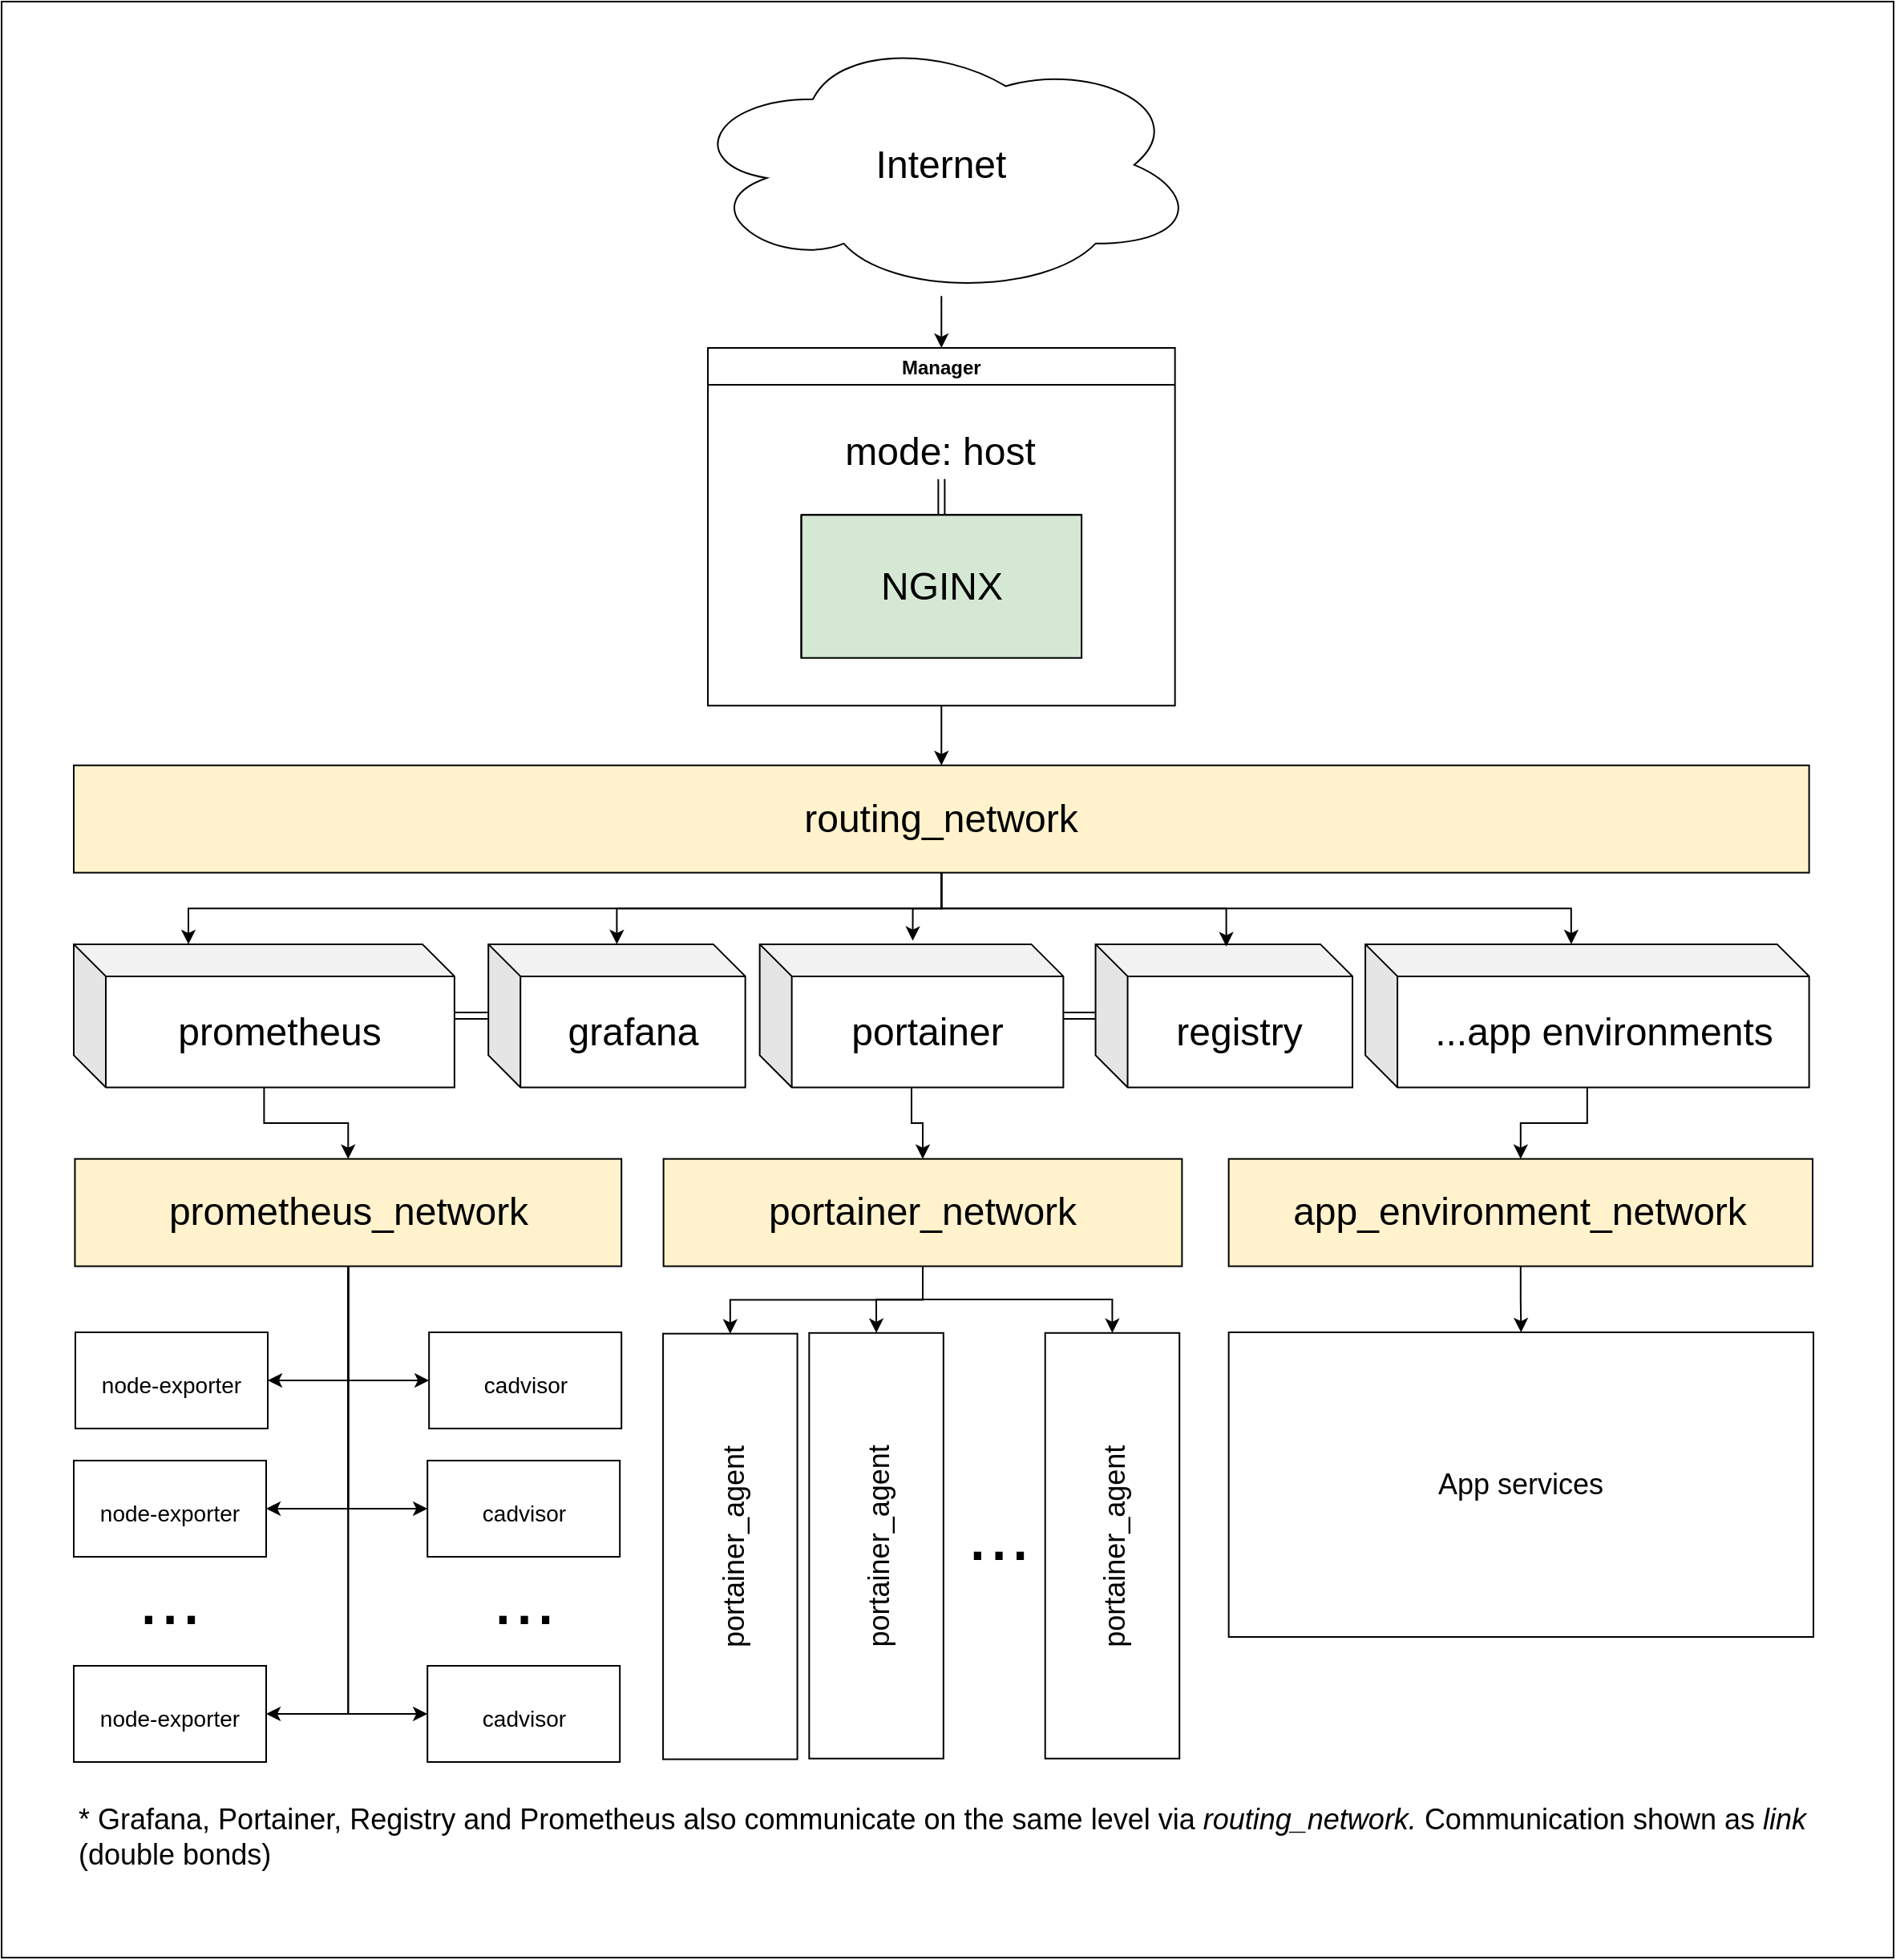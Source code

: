 <mxfile version="20.2.3" type="device"><diagram id="nVnU87uk5yAFHGe9v_pM" name="Page-1"><mxGraphModel dx="2796" dy="1191" grid="1" gridSize="10" guides="1" tooltips="1" connect="1" arrows="1" fold="1" page="1" pageScale="1" pageWidth="1654" pageHeight="2336" math="0" shadow="0"><root><mxCell id="0"/><mxCell id="1" parent="0"/><mxCell id="5k-zM1j3deqBE7T_ug6F-115" value="" style="rounded=0;whiteSpace=wrap;html=1;fontSize=18;fillColor=#FFFFFF;" vertex="1" parent="1"><mxGeometry x="240" y="100" width="1180" height="1220" as="geometry"/></mxCell><mxCell id="5k-zM1j3deqBE7T_ug6F-14" value="Manager" style="swimlane;" vertex="1" parent="1"><mxGeometry x="680.489" y="316.012" width="291.336" height="223.16" as="geometry"/></mxCell><mxCell id="5k-zM1j3deqBE7T_ug6F-22" style="edgeStyle=orthogonalEdgeStyle;shape=link;rounded=0;orthogonalLoop=1;jettySize=auto;html=1;fontSize=24;" edge="1" parent="5k-zM1j3deqBE7T_ug6F-14" source="5k-zM1j3deqBE7T_ug6F-15" target="5k-zM1j3deqBE7T_ug6F-21"><mxGeometry relative="1" as="geometry"/></mxCell><mxCell id="5k-zM1j3deqBE7T_ug6F-15" value="&lt;font style=&quot;font-size: 24px;&quot;&gt;NGINX&lt;/font&gt;" style="shape=cube;whiteSpace=wrap;html=1;boundedLbl=1;backgroundOutline=1;darkOpacity=0.05;darkOpacity2=0.1;size=0;fillColor=#D5E8D4;" vertex="1" parent="5k-zM1j3deqBE7T_ug6F-14"><mxGeometry x="58.267" y="104.137" width="174.802" height="89.264" as="geometry"/></mxCell><mxCell id="5k-zM1j3deqBE7T_ug6F-21" value="mode: host" style="text;html=1;strokeColor=none;fillColor=none;align=center;verticalAlign=middle;whiteSpace=wrap;rounded=0;fontSize=24;" vertex="1" parent="5k-zM1j3deqBE7T_ug6F-14"><mxGeometry y="48.348" width="291.336" height="33.474" as="geometry"/></mxCell><mxCell id="5k-zM1j3deqBE7T_ug6F-17" style="edgeStyle=orthogonalEdgeStyle;rounded=0;orthogonalLoop=1;jettySize=auto;html=1;entryX=0.5;entryY=0;entryDx=0;entryDy=0;fontSize=24;" edge="1" parent="1" source="5k-zM1j3deqBE7T_ug6F-16" target="5k-zM1j3deqBE7T_ug6F-14"><mxGeometry relative="1" as="geometry"/></mxCell><mxCell id="5k-zM1j3deqBE7T_ug6F-16" value="Internet" style="ellipse;shape=cloud;whiteSpace=wrap;html=1;fontSize=24;" vertex="1" parent="1"><mxGeometry x="665.922" y="120" width="320.47" height="163.654" as="geometry"/></mxCell><mxCell id="5k-zM1j3deqBE7T_ug6F-57" style="edgeStyle=orthogonalEdgeStyle;rounded=0;orthogonalLoop=1;jettySize=auto;html=1;entryX=0;entryY=0;entryDx=128.385;entryDy=0;entryPerimeter=0;fontSize=24;" edge="1" parent="1" source="5k-zM1j3deqBE7T_ug6F-23" target="5k-zM1j3deqBE7T_ug6F-28"><mxGeometry relative="1" as="geometry"/></mxCell><mxCell id="5k-zM1j3deqBE7T_ug6F-23" value="routing_network" style="rounded=0;whiteSpace=wrap;html=1;fontSize=24;fillColor=#FFF2CC;" vertex="1" parent="1"><mxGeometry x="285" y="576.361" width="1082.315" height="66.948" as="geometry"/></mxCell><mxCell id="5k-zM1j3deqBE7T_ug6F-35" style="edgeStyle=orthogonalEdgeStyle;rounded=0;orthogonalLoop=1;jettySize=auto;html=1;entryX=0.5;entryY=0;entryDx=0;entryDy=0;fontSize=24;" edge="1" parent="1" source="5k-zM1j3deqBE7T_ug6F-14" target="5k-zM1j3deqBE7T_ug6F-23"><mxGeometry relative="1" as="geometry"/></mxCell><mxCell id="5k-zM1j3deqBE7T_ug6F-24" value="prometheus" style="shape=cube;whiteSpace=wrap;html=1;boundedLbl=1;backgroundOutline=1;darkOpacity=0.05;darkOpacity2=0.1;fontSize=24;" vertex="1" parent="1"><mxGeometry x="285" y="687.941" width="237.439" height="89.264" as="geometry"/></mxCell><mxCell id="5k-zM1j3deqBE7T_ug6F-29" style="edgeStyle=orthogonalEdgeStyle;rounded=0;orthogonalLoop=1;jettySize=auto;html=1;entryX=0;entryY=0;entryDx=71.5;entryDy=0;entryPerimeter=0;fontSize=24;" edge="1" parent="1" source="5k-zM1j3deqBE7T_ug6F-23" target="5k-zM1j3deqBE7T_ug6F-24"><mxGeometry relative="1" as="geometry"/></mxCell><mxCell id="5k-zM1j3deqBE7T_ug6F-106" style="edgeStyle=orthogonalEdgeStyle;shape=link;rounded=0;orthogonalLoop=1;jettySize=auto;html=1;fontSize=18;" edge="1" parent="1" source="5k-zM1j3deqBE7T_ug6F-25" target="5k-zM1j3deqBE7T_ug6F-24"><mxGeometry relative="1" as="geometry"/></mxCell><mxCell id="5k-zM1j3deqBE7T_ug6F-25" value="grafana" style="shape=cube;whiteSpace=wrap;html=1;boundedLbl=1;backgroundOutline=1;darkOpacity=0.05;darkOpacity2=0.1;fontSize=24;" vertex="1" parent="1"><mxGeometry x="543.59" y="687.941" width="160.235" height="89.264" as="geometry"/></mxCell><mxCell id="5k-zM1j3deqBE7T_ug6F-31" style="edgeStyle=orthogonalEdgeStyle;rounded=0;orthogonalLoop=1;jettySize=auto;html=1;fontSize=24;" edge="1" parent="1" source="5k-zM1j3deqBE7T_ug6F-23" target="5k-zM1j3deqBE7T_ug6F-25"><mxGeometry relative="1" as="geometry"/></mxCell><mxCell id="5k-zM1j3deqBE7T_ug6F-107" style="edgeStyle=orthogonalEdgeStyle;shape=link;rounded=0;orthogonalLoop=1;jettySize=auto;html=1;fontSize=18;" edge="1" parent="1" source="5k-zM1j3deqBE7T_ug6F-26" target="5k-zM1j3deqBE7T_ug6F-27"><mxGeometry relative="1" as="geometry"/></mxCell><mxCell id="5k-zM1j3deqBE7T_ug6F-26" value="portainer" style="shape=cube;whiteSpace=wrap;html=1;boundedLbl=1;backgroundOutline=1;darkOpacity=0.05;darkOpacity2=0.1;fontSize=24;" vertex="1" parent="1"><mxGeometry x="712.821" y="687.941" width="189.369" height="89.264" as="geometry"/></mxCell><mxCell id="5k-zM1j3deqBE7T_ug6F-32" style="edgeStyle=orthogonalEdgeStyle;rounded=0;orthogonalLoop=1;jettySize=auto;html=1;entryX=0.504;entryY=-0.024;entryDx=0;entryDy=0;entryPerimeter=0;fontSize=24;" edge="1" parent="1" source="5k-zM1j3deqBE7T_ug6F-23" target="5k-zM1j3deqBE7T_ug6F-26"><mxGeometry relative="1" as="geometry"/></mxCell><mxCell id="5k-zM1j3deqBE7T_ug6F-27" value="registry" style="shape=cube;whiteSpace=wrap;html=1;boundedLbl=1;backgroundOutline=1;darkOpacity=0.05;darkOpacity2=0.1;fontSize=24;" vertex="1" parent="1"><mxGeometry x="922.273" y="687.941" width="160.235" height="89.264" as="geometry"/></mxCell><mxCell id="5k-zM1j3deqBE7T_ug6F-33" style="edgeStyle=orthogonalEdgeStyle;rounded=0;orthogonalLoop=1;jettySize=auto;html=1;entryX=0.509;entryY=0.016;entryDx=0;entryDy=0;entryPerimeter=0;fontSize=24;" edge="1" parent="1" source="5k-zM1j3deqBE7T_ug6F-23" target="5k-zM1j3deqBE7T_ug6F-27"><mxGeometry relative="1" as="geometry"/></mxCell><mxCell id="5k-zM1j3deqBE7T_ug6F-28" value="...app environments" style="shape=cube;whiteSpace=wrap;html=1;boundedLbl=1;backgroundOutline=1;darkOpacity=0.05;darkOpacity2=0.1;fontSize=24;" vertex="1" parent="1"><mxGeometry x="1090.545" y="687.941" width="276.77" height="89.264" as="geometry"/></mxCell><mxCell id="5k-zM1j3deqBE7T_ug6F-83" style="edgeStyle=orthogonalEdgeStyle;rounded=0;orthogonalLoop=1;jettySize=auto;html=1;entryX=1;entryY=0.5;entryDx=0;entryDy=0;fontSize=24;" edge="1" parent="1" source="5k-zM1j3deqBE7T_ug6F-36" target="5k-zM1j3deqBE7T_ug6F-75"><mxGeometry relative="1" as="geometry"/></mxCell><mxCell id="5k-zM1j3deqBE7T_ug6F-84" style="edgeStyle=orthogonalEdgeStyle;rounded=0;orthogonalLoop=1;jettySize=auto;html=1;entryX=0;entryY=0.5;entryDx=0;entryDy=0;fontSize=24;" edge="1" parent="1" source="5k-zM1j3deqBE7T_ug6F-36" target="5k-zM1j3deqBE7T_ug6F-79"><mxGeometry relative="1" as="geometry"/></mxCell><mxCell id="5k-zM1j3deqBE7T_ug6F-85" style="edgeStyle=orthogonalEdgeStyle;rounded=0;orthogonalLoop=1;jettySize=auto;html=1;entryX=1;entryY=0.5;entryDx=0;entryDy=0;fontSize=24;" edge="1" parent="1" source="5k-zM1j3deqBE7T_ug6F-36" target="5k-zM1j3deqBE7T_ug6F-76"><mxGeometry relative="1" as="geometry"/></mxCell><mxCell id="5k-zM1j3deqBE7T_ug6F-86" style="edgeStyle=orthogonalEdgeStyle;rounded=0;orthogonalLoop=1;jettySize=auto;html=1;entryX=0;entryY=0.5;entryDx=0;entryDy=0;fontSize=24;" edge="1" parent="1" source="5k-zM1j3deqBE7T_ug6F-36" target="5k-zM1j3deqBE7T_ug6F-80"><mxGeometry relative="1" as="geometry"/></mxCell><mxCell id="5k-zM1j3deqBE7T_ug6F-87" style="edgeStyle=orthogonalEdgeStyle;rounded=0;orthogonalLoop=1;jettySize=auto;html=1;entryX=1;entryY=0.5;entryDx=0;entryDy=0;fontSize=24;" edge="1" parent="1" source="5k-zM1j3deqBE7T_ug6F-36" target="5k-zM1j3deqBE7T_ug6F-77"><mxGeometry relative="1" as="geometry"/></mxCell><mxCell id="5k-zM1j3deqBE7T_ug6F-88" style="edgeStyle=orthogonalEdgeStyle;rounded=0;orthogonalLoop=1;jettySize=auto;html=1;entryX=0;entryY=0.5;entryDx=0;entryDy=0;fontSize=24;" edge="1" parent="1" source="5k-zM1j3deqBE7T_ug6F-36" target="5k-zM1j3deqBE7T_ug6F-81"><mxGeometry relative="1" as="geometry"/></mxCell><mxCell id="5k-zM1j3deqBE7T_ug6F-36" value="prometheus_network" style="rounded=0;whiteSpace=wrap;html=1;fontSize=24;fillColor=#FFF2CC;" vertex="1" parent="1"><mxGeometry x="285.728" y="821.837" width="340.864" height="66.948" as="geometry"/></mxCell><mxCell id="5k-zM1j3deqBE7T_ug6F-38" style="edgeStyle=orthogonalEdgeStyle;rounded=0;orthogonalLoop=1;jettySize=auto;html=1;fontSize=24;" edge="1" parent="1" source="5k-zM1j3deqBE7T_ug6F-24" target="5k-zM1j3deqBE7T_ug6F-36"><mxGeometry relative="1" as="geometry"/></mxCell><mxCell id="5k-zM1j3deqBE7T_ug6F-101" style="edgeStyle=orthogonalEdgeStyle;rounded=0;orthogonalLoop=1;jettySize=auto;html=1;entryX=1;entryY=0.5;entryDx=0;entryDy=0;fontSize=18;" edge="1" parent="1" source="5k-zM1j3deqBE7T_ug6F-37" target="5k-zM1j3deqBE7T_ug6F-71"><mxGeometry relative="1" as="geometry"/></mxCell><mxCell id="5k-zM1j3deqBE7T_ug6F-102" style="edgeStyle=orthogonalEdgeStyle;rounded=0;orthogonalLoop=1;jettySize=auto;html=1;entryX=1;entryY=0.5;entryDx=0;entryDy=0;fontSize=18;" edge="1" parent="1" source="5k-zM1j3deqBE7T_ug6F-37" target="5k-zM1j3deqBE7T_ug6F-99"><mxGeometry relative="1" as="geometry"/></mxCell><mxCell id="5k-zM1j3deqBE7T_ug6F-103" style="edgeStyle=orthogonalEdgeStyle;rounded=0;orthogonalLoop=1;jettySize=auto;html=1;entryX=1;entryY=0.5;entryDx=0;entryDy=0;fontSize=18;" edge="1" parent="1" source="5k-zM1j3deqBE7T_ug6F-37" target="5k-zM1j3deqBE7T_ug6F-100"><mxGeometry relative="1" as="geometry"/></mxCell><mxCell id="5k-zM1j3deqBE7T_ug6F-37" value="portainer_network" style="rounded=0;whiteSpace=wrap;html=1;fontSize=24;fillColor=#FFF2CC;" vertex="1" parent="1"><mxGeometry x="652.812" y="821.837" width="323.383" height="66.948" as="geometry"/></mxCell><mxCell id="5k-zM1j3deqBE7T_ug6F-39" style="edgeStyle=orthogonalEdgeStyle;rounded=0;orthogonalLoop=1;jettySize=auto;html=1;fontSize=24;" edge="1" parent="1" source="5k-zM1j3deqBE7T_ug6F-26" target="5k-zM1j3deqBE7T_ug6F-37"><mxGeometry relative="1" as="geometry"/></mxCell><mxCell id="5k-zM1j3deqBE7T_ug6F-110" style="edgeStyle=orthogonalEdgeStyle;rounded=0;orthogonalLoop=1;jettySize=auto;html=1;entryX=0.5;entryY=0;entryDx=0;entryDy=0;fontSize=18;" edge="1" parent="1" source="5k-zM1j3deqBE7T_ug6F-40" target="5k-zM1j3deqBE7T_ug6F-109"><mxGeometry relative="1" as="geometry"/></mxCell><mxCell id="5k-zM1j3deqBE7T_ug6F-40" value="app_environment_network" style="rounded=0;whiteSpace=wrap;html=1;fontSize=24;fillColor=#FFF2CC;" vertex="1" parent="1"><mxGeometry x="1005.329" y="821.837" width="364.171" height="66.948" as="geometry"/></mxCell><mxCell id="5k-zM1j3deqBE7T_ug6F-41" style="edgeStyle=orthogonalEdgeStyle;rounded=0;orthogonalLoop=1;jettySize=auto;html=1;entryX=0.5;entryY=0;entryDx=0;entryDy=0;fontSize=24;" edge="1" parent="1" source="5k-zM1j3deqBE7T_ug6F-28" target="5k-zM1j3deqBE7T_ug6F-40"><mxGeometry relative="1" as="geometry"/></mxCell><mxCell id="5k-zM1j3deqBE7T_ug6F-75" value="&lt;font style=&quot;font-size: 14px;&quot;&gt;node-exporter&lt;/font&gt;" style="rounded=0;whiteSpace=wrap;html=1;fontSize=24;fillColor=#FFFFFF;" vertex="1" parent="1"><mxGeometry x="286" y="930" width="120" height="60" as="geometry"/></mxCell><mxCell id="5k-zM1j3deqBE7T_ug6F-76" value="&lt;span style=&quot;font-size: 14px;&quot;&gt;node-exporter&lt;/span&gt;" style="rounded=0;whiteSpace=wrap;html=1;fontSize=24;fillColor=#FFFFFF;" vertex="1" parent="1"><mxGeometry x="285" y="1010" width="120" height="60" as="geometry"/></mxCell><mxCell id="5k-zM1j3deqBE7T_ug6F-77" value="&lt;span style=&quot;font-size: 14px;&quot;&gt;node-exporter&lt;/span&gt;" style="rounded=0;whiteSpace=wrap;html=1;fontSize=24;fillColor=#FFFFFF;" vertex="1" parent="1"><mxGeometry x="285" y="1138" width="120" height="60" as="geometry"/></mxCell><mxCell id="5k-zM1j3deqBE7T_ug6F-79" value="&lt;font style=&quot;font-size: 14px;&quot;&gt;cadvisor&lt;/font&gt;" style="rounded=0;whiteSpace=wrap;html=1;fontSize=24;fillColor=#FFFFFF;" vertex="1" parent="1"><mxGeometry x="506.59" y="930" width="120" height="60" as="geometry"/></mxCell><mxCell id="5k-zM1j3deqBE7T_ug6F-80" value="&lt;span style=&quot;font-size: 14px;&quot;&gt;cadvisor&lt;/span&gt;" style="rounded=0;whiteSpace=wrap;html=1;fontSize=24;fillColor=#FFFFFF;" vertex="1" parent="1"><mxGeometry x="505.59" y="1010" width="120" height="60" as="geometry"/></mxCell><mxCell id="5k-zM1j3deqBE7T_ug6F-81" value="&lt;span style=&quot;font-size: 14px;&quot;&gt;cadvisor&lt;/span&gt;" style="rounded=0;whiteSpace=wrap;html=1;fontSize=24;fillColor=#FFFFFF;" vertex="1" parent="1"><mxGeometry x="505.59" y="1138" width="120" height="60" as="geometry"/></mxCell><mxCell id="5k-zM1j3deqBE7T_ug6F-89" value="&lt;font style=&quot;font-size: 48px;&quot;&gt;...&lt;/font&gt;" style="text;html=1;strokeColor=none;fillColor=none;align=center;verticalAlign=middle;whiteSpace=wrap;rounded=0;fontSize=24;" vertex="1" parent="1"><mxGeometry x="315" y="1080" width="60" height="30" as="geometry"/></mxCell><mxCell id="5k-zM1j3deqBE7T_ug6F-94" value="&lt;font style=&quot;font-size: 48px;&quot;&gt;...&lt;/font&gt;" style="text;html=1;strokeColor=none;fillColor=none;align=center;verticalAlign=middle;whiteSpace=wrap;rounded=0;fontSize=24;" vertex="1" parent="1"><mxGeometry x="535.59" y="1080" width="60" height="30" as="geometry"/></mxCell><mxCell id="5k-zM1j3deqBE7T_ug6F-71" value="&lt;font style=&quot;font-size: 18px;&quot;&gt;portainer_agent&lt;/font&gt;" style="rounded=0;whiteSpace=wrap;html=1;fontSize=24;fillColor=#FFFFFF;rotation=-90;" vertex="1" parent="1"><mxGeometry x="561.69" y="1021.69" width="265.46" height="83.75" as="geometry"/></mxCell><mxCell id="5k-zM1j3deqBE7T_ug6F-98" value="&lt;font style=&quot;font-size: 48px;&quot;&gt;...&lt;/font&gt;" style="text;html=1;strokeColor=none;fillColor=none;align=center;verticalAlign=middle;whiteSpace=wrap;rounded=0;fontSize=14;" vertex="1" parent="1"><mxGeometry x="832.15" y="1040" width="60" height="30" as="geometry"/></mxCell><mxCell id="5k-zM1j3deqBE7T_ug6F-99" value="&lt;font style=&quot;font-size: 18px;&quot;&gt;portainer_agent&lt;/font&gt;" style="rounded=0;whiteSpace=wrap;html=1;fontSize=24;fillColor=#FFFFFF;rotation=-90;" vertex="1" parent="1"><mxGeometry x="652.81" y="1021.25" width="265.46" height="83.75" as="geometry"/></mxCell><mxCell id="5k-zM1j3deqBE7T_ug6F-100" value="&lt;font style=&quot;font-size: 18px;&quot;&gt;portainer_agent&lt;/font&gt;" style="rounded=0;whiteSpace=wrap;html=1;fontSize=24;fillColor=#FFFFFF;rotation=-90;" vertex="1" parent="1"><mxGeometry x="800" y="1021.25" width="265.46" height="83.75" as="geometry"/></mxCell><mxCell id="5k-zM1j3deqBE7T_ug6F-109" value="App services" style="rounded=0;whiteSpace=wrap;html=1;fontSize=18;fillColor=#FFFFFF;" vertex="1" parent="1"><mxGeometry x="1005.33" y="930" width="364.67" height="190" as="geometry"/></mxCell><mxCell id="5k-zM1j3deqBE7T_ug6F-113" value="* Grafana, Portainer, Registry and Prometheus also communicate on the same level via &lt;i&gt;routing_network. &lt;/i&gt;Communication shown as &lt;i&gt;link &lt;/i&gt;(double bonds)" style="text;html=1;strokeColor=none;fillColor=none;align=left;verticalAlign=middle;whiteSpace=wrap;rounded=0;fontSize=18;" vertex="1" parent="1"><mxGeometry x="286" y="1230" width="1084" height="30" as="geometry"/></mxCell></root></mxGraphModel></diagram></mxfile>